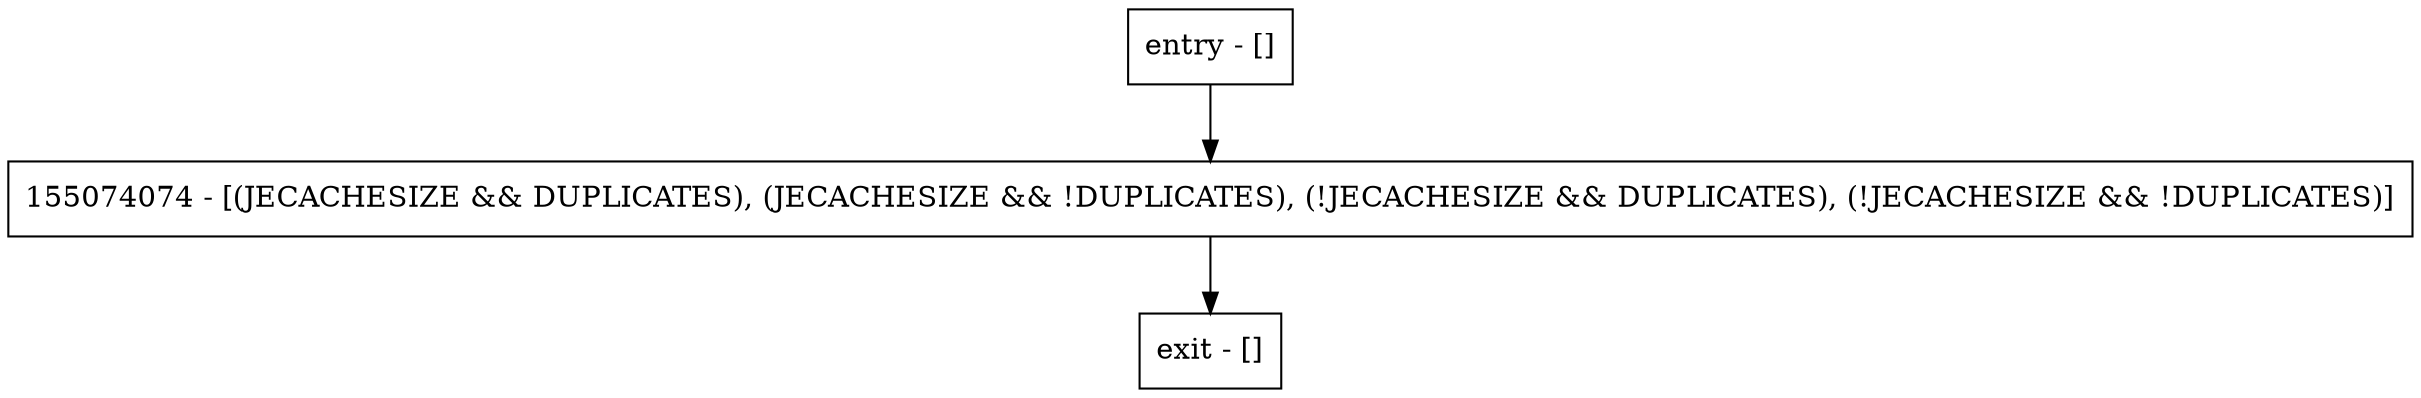 digraph getSizeMinusChecksum {
node [shape=record];
entry [label="entry - []"];
exit [label="exit - []"];
155074074 [label="155074074 - [(JECACHESIZE && DUPLICATES), (JECACHESIZE && !DUPLICATES), (!JECACHESIZE && DUPLICATES), (!JECACHESIZE && !DUPLICATES)]"];
entry;
exit;
entry -> 155074074;
155074074 -> exit;
}
